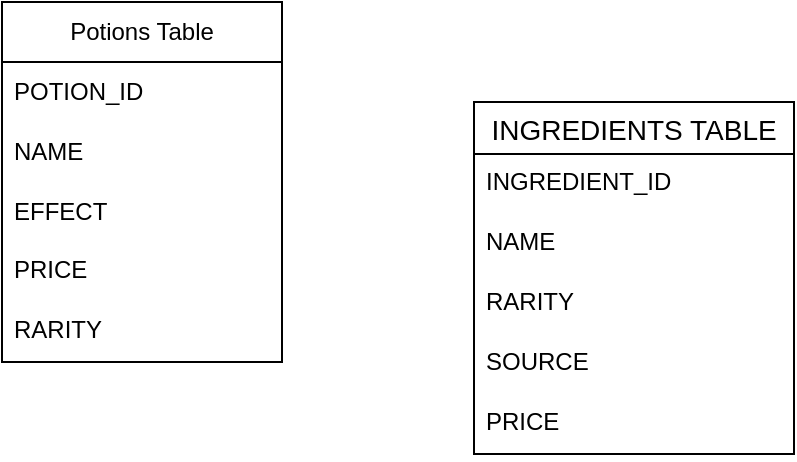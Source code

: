 <mxfile version="24.7.16">
  <diagram name="Page-1" id="zc1V8rl16TY5esAzC_Bb">
    <mxGraphModel dx="770" dy="757" grid="1" gridSize="10" guides="1" tooltips="1" connect="1" arrows="1" fold="1" page="1" pageScale="1" pageWidth="827" pageHeight="1169" math="0" shadow="0">
      <root>
        <mxCell id="0" />
        <mxCell id="1" parent="0" />
        <mxCell id="rWJDPMhwHAH-aAT3xe5J-1" value="Potions Table" style="swimlane;fontStyle=0;childLayout=stackLayout;horizontal=1;startSize=30;horizontalStack=0;resizeParent=1;resizeParentMax=0;resizeLast=0;collapsible=1;marginBottom=0;whiteSpace=wrap;html=1;" vertex="1" parent="1">
          <mxGeometry x="344" y="380" width="140" height="180" as="geometry">
            <mxRectangle x="344" y="380" width="110" height="30" as="alternateBounds" />
          </mxGeometry>
        </mxCell>
        <mxCell id="rWJDPMhwHAH-aAT3xe5J-2" value="POTION_ID" style="text;strokeColor=none;fillColor=none;align=left;verticalAlign=middle;spacingLeft=4;spacingRight=4;overflow=hidden;points=[[0,0.5],[1,0.5]];portConstraint=eastwest;rotatable=0;whiteSpace=wrap;html=1;" vertex="1" parent="rWJDPMhwHAH-aAT3xe5J-1">
          <mxGeometry y="30" width="140" height="30" as="geometry" />
        </mxCell>
        <mxCell id="rWJDPMhwHAH-aAT3xe5J-3" value="NAME" style="text;strokeColor=none;fillColor=none;align=left;verticalAlign=middle;spacingLeft=4;spacingRight=4;overflow=hidden;points=[[0,0.5],[1,0.5]];portConstraint=eastwest;rotatable=0;whiteSpace=wrap;html=1;" vertex="1" parent="rWJDPMhwHAH-aAT3xe5J-1">
          <mxGeometry y="60" width="140" height="30" as="geometry" />
        </mxCell>
        <mxCell id="rWJDPMhwHAH-aAT3xe5J-4" value="EFFECT" style="text;strokeColor=none;fillColor=none;align=left;verticalAlign=middle;spacingLeft=4;spacingRight=4;overflow=hidden;points=[[0,0.5],[1,0.5]];portConstraint=eastwest;rotatable=0;whiteSpace=wrap;html=1;" vertex="1" parent="rWJDPMhwHAH-aAT3xe5J-1">
          <mxGeometry y="90" width="140" height="30" as="geometry" />
        </mxCell>
        <mxCell id="rWJDPMhwHAH-aAT3xe5J-15" value="PRICE" style="text;strokeColor=none;fillColor=none;spacingLeft=4;spacingRight=4;overflow=hidden;rotatable=0;points=[[0,0.5],[1,0.5]];portConstraint=eastwest;fontSize=12;whiteSpace=wrap;html=1;" vertex="1" parent="rWJDPMhwHAH-aAT3xe5J-1">
          <mxGeometry y="120" width="140" height="30" as="geometry" />
        </mxCell>
        <mxCell id="rWJDPMhwHAH-aAT3xe5J-16" value="RARITY" style="text;strokeColor=none;fillColor=none;spacingLeft=4;spacingRight=4;overflow=hidden;rotatable=0;points=[[0,0.5],[1,0.5]];portConstraint=eastwest;fontSize=12;whiteSpace=wrap;html=1;" vertex="1" parent="rWJDPMhwHAH-aAT3xe5J-1">
          <mxGeometry y="150" width="140" height="30" as="geometry" />
        </mxCell>
        <mxCell id="rWJDPMhwHAH-aAT3xe5J-17" value="INGREDIENTS TABLE" style="swimlane;fontStyle=0;childLayout=stackLayout;horizontal=1;startSize=26;horizontalStack=0;resizeParent=1;resizeParentMax=0;resizeLast=0;collapsible=1;marginBottom=0;align=center;fontSize=14;" vertex="1" parent="1">
          <mxGeometry x="580" y="430" width="160" height="176" as="geometry" />
        </mxCell>
        <mxCell id="rWJDPMhwHAH-aAT3xe5J-18" value="INGREDIENT_ID" style="text;strokeColor=none;fillColor=none;spacingLeft=4;spacingRight=4;overflow=hidden;rotatable=0;points=[[0,0.5],[1,0.5]];portConstraint=eastwest;fontSize=12;whiteSpace=wrap;html=1;" vertex="1" parent="rWJDPMhwHAH-aAT3xe5J-17">
          <mxGeometry y="26" width="160" height="30" as="geometry" />
        </mxCell>
        <mxCell id="rWJDPMhwHAH-aAT3xe5J-19" value="NAME" style="text;strokeColor=none;fillColor=none;spacingLeft=4;spacingRight=4;overflow=hidden;rotatable=0;points=[[0,0.5],[1,0.5]];portConstraint=eastwest;fontSize=12;whiteSpace=wrap;html=1;" vertex="1" parent="rWJDPMhwHAH-aAT3xe5J-17">
          <mxGeometry y="56" width="160" height="30" as="geometry" />
        </mxCell>
        <mxCell id="rWJDPMhwHAH-aAT3xe5J-20" value="RARITY" style="text;strokeColor=none;fillColor=none;spacingLeft=4;spacingRight=4;overflow=hidden;rotatable=0;points=[[0,0.5],[1,0.5]];portConstraint=eastwest;fontSize=12;whiteSpace=wrap;html=1;" vertex="1" parent="rWJDPMhwHAH-aAT3xe5J-17">
          <mxGeometry y="86" width="160" height="30" as="geometry" />
        </mxCell>
        <mxCell id="rWJDPMhwHAH-aAT3xe5J-21" value="SOURCE" style="text;strokeColor=none;fillColor=none;spacingLeft=4;spacingRight=4;overflow=hidden;rotatable=0;points=[[0,0.5],[1,0.5]];portConstraint=eastwest;fontSize=12;whiteSpace=wrap;html=1;" vertex="1" parent="rWJDPMhwHAH-aAT3xe5J-17">
          <mxGeometry y="116" width="160" height="30" as="geometry" />
        </mxCell>
        <mxCell id="rWJDPMhwHAH-aAT3xe5J-22" value="PRICE" style="text;strokeColor=none;fillColor=none;spacingLeft=4;spacingRight=4;overflow=hidden;rotatable=0;points=[[0,0.5],[1,0.5]];portConstraint=eastwest;fontSize=12;whiteSpace=wrap;html=1;" vertex="1" parent="rWJDPMhwHAH-aAT3xe5J-17">
          <mxGeometry y="146" width="160" height="30" as="geometry" />
        </mxCell>
      </root>
    </mxGraphModel>
  </diagram>
</mxfile>
